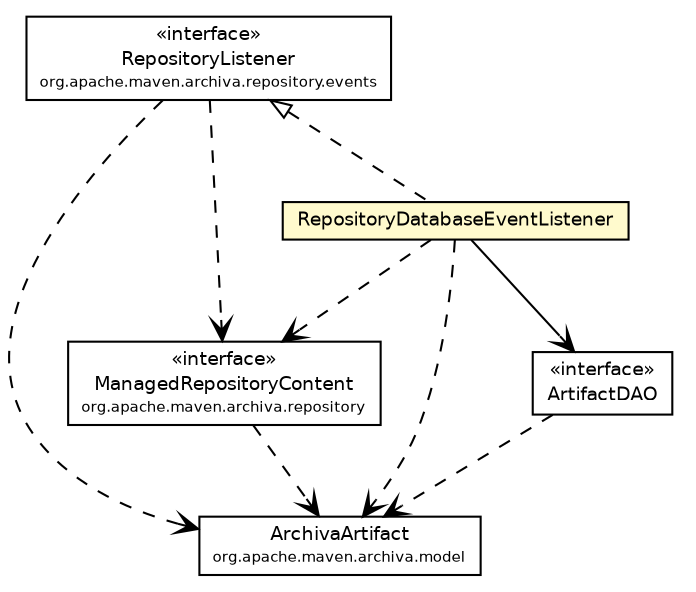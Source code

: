 #!/usr/local/bin/dot
#
# Class diagram 
# Generated by UmlGraph version 4.6 (http://www.spinellis.gr/sw/umlgraph)
#

digraph G {
	edge [fontname="Helvetica",fontsize=10,labelfontname="Helvetica",labelfontsize=10];
	node [fontname="Helvetica",fontsize=10,shape=plaintext];
	// org.apache.maven.archiva.model.ArchivaArtifact
	c83229 [label=<<table border="0" cellborder="1" cellspacing="0" cellpadding="2" port="p" href="../model/ArchivaArtifact.html">
		<tr><td><table border="0" cellspacing="0" cellpadding="1">
			<tr><td> ArchivaArtifact </td></tr>
			<tr><td><font point-size="7.0"> org.apache.maven.archiva.model </font></td></tr>
		</table></td></tr>
		</table>>, fontname="Helvetica", fontcolor="black", fontsize=9.0];
	// org.apache.maven.archiva.repository.ManagedRepositoryContent
	c83269 [label=<<table border="0" cellborder="1" cellspacing="0" cellpadding="2" port="p" href="../repository/ManagedRepositoryContent.html">
		<tr><td><table border="0" cellspacing="0" cellpadding="1">
			<tr><td> &laquo;interface&raquo; </td></tr>
			<tr><td> ManagedRepositoryContent </td></tr>
			<tr><td><font point-size="7.0"> org.apache.maven.archiva.repository </font></td></tr>
		</table></td></tr>
		</table>>, fontname="Helvetica", fontcolor="black", fontsize=9.0];
	// org.apache.maven.archiva.repository.events.RepositoryListener
	c83272 [label=<<table border="0" cellborder="1" cellspacing="0" cellpadding="2" port="p" href="../repository/events/RepositoryListener.html">
		<tr><td><table border="0" cellspacing="0" cellpadding="1">
			<tr><td> &laquo;interface&raquo; </td></tr>
			<tr><td> RepositoryListener </td></tr>
			<tr><td><font point-size="7.0"> org.apache.maven.archiva.repository.events </font></td></tr>
		</table></td></tr>
		</table>>, fontname="Helvetica", fontcolor="black", fontsize=9.0];
	// org.apache.maven.archiva.database.RepositoryDatabaseEventListener
	c83321 [label=<<table border="0" cellborder="1" cellspacing="0" cellpadding="2" port="p" bgcolor="lemonChiffon" href="./RepositoryDatabaseEventListener.html">
		<tr><td><table border="0" cellspacing="0" cellpadding="1">
			<tr><td> RepositoryDatabaseEventListener </td></tr>
		</table></td></tr>
		</table>>, fontname="Helvetica", fontcolor="black", fontsize=9.0];
	// org.apache.maven.archiva.database.ArtifactDAO
	c83327 [label=<<table border="0" cellborder="1" cellspacing="0" cellpadding="2" port="p" href="./ArtifactDAO.html">
		<tr><td><table border="0" cellspacing="0" cellpadding="1">
			<tr><td> &laquo;interface&raquo; </td></tr>
			<tr><td> ArtifactDAO </td></tr>
		</table></td></tr>
		</table>>, fontname="Helvetica", fontcolor="black", fontsize=9.0];
	//org.apache.maven.archiva.database.RepositoryDatabaseEventListener implements org.apache.maven.archiva.repository.events.RepositoryListener
	c83272:p -> c83321:p [dir=back,arrowtail=empty,style=dashed];
	// org.apache.maven.archiva.database.RepositoryDatabaseEventListener NAVASSOC org.apache.maven.archiva.database.ArtifactDAO
	c83321:p -> c83327:p [taillabel="", label="", headlabel="", fontname="Helvetica", fontcolor="black", fontsize=10.0, color="black", arrowhead=open];
	// org.apache.maven.archiva.repository.ManagedRepositoryContent DEPEND org.apache.maven.archiva.model.ArchivaArtifact
	c83269:p -> c83229:p [taillabel="", label="", headlabel="", fontname="Helvetica", fontcolor="black", fontsize=10.0, color="black", arrowhead=open, style=dashed];
	// org.apache.maven.archiva.repository.events.RepositoryListener DEPEND org.apache.maven.archiva.model.ArchivaArtifact
	c83272:p -> c83229:p [taillabel="", label="", headlabel="", fontname="Helvetica", fontcolor="black", fontsize=10.0, color="black", arrowhead=open, style=dashed];
	// org.apache.maven.archiva.repository.events.RepositoryListener DEPEND org.apache.maven.archiva.repository.ManagedRepositoryContent
	c83272:p -> c83269:p [taillabel="", label="", headlabel="", fontname="Helvetica", fontcolor="black", fontsize=10.0, color="black", arrowhead=open, style=dashed];
	// org.apache.maven.archiva.database.RepositoryDatabaseEventListener DEPEND org.apache.maven.archiva.model.ArchivaArtifact
	c83321:p -> c83229:p [taillabel="", label="", headlabel="", fontname="Helvetica", fontcolor="black", fontsize=10.0, color="black", arrowhead=open, style=dashed];
	// org.apache.maven.archiva.database.RepositoryDatabaseEventListener DEPEND org.apache.maven.archiva.repository.ManagedRepositoryContent
	c83321:p -> c83269:p [taillabel="", label="", headlabel="", fontname="Helvetica", fontcolor="black", fontsize=10.0, color="black", arrowhead=open, style=dashed];
	// org.apache.maven.archiva.database.ArtifactDAO DEPEND org.apache.maven.archiva.model.ArchivaArtifact
	c83327:p -> c83229:p [taillabel="", label="", headlabel="", fontname="Helvetica", fontcolor="black", fontsize=10.0, color="black", arrowhead=open, style=dashed];
}

